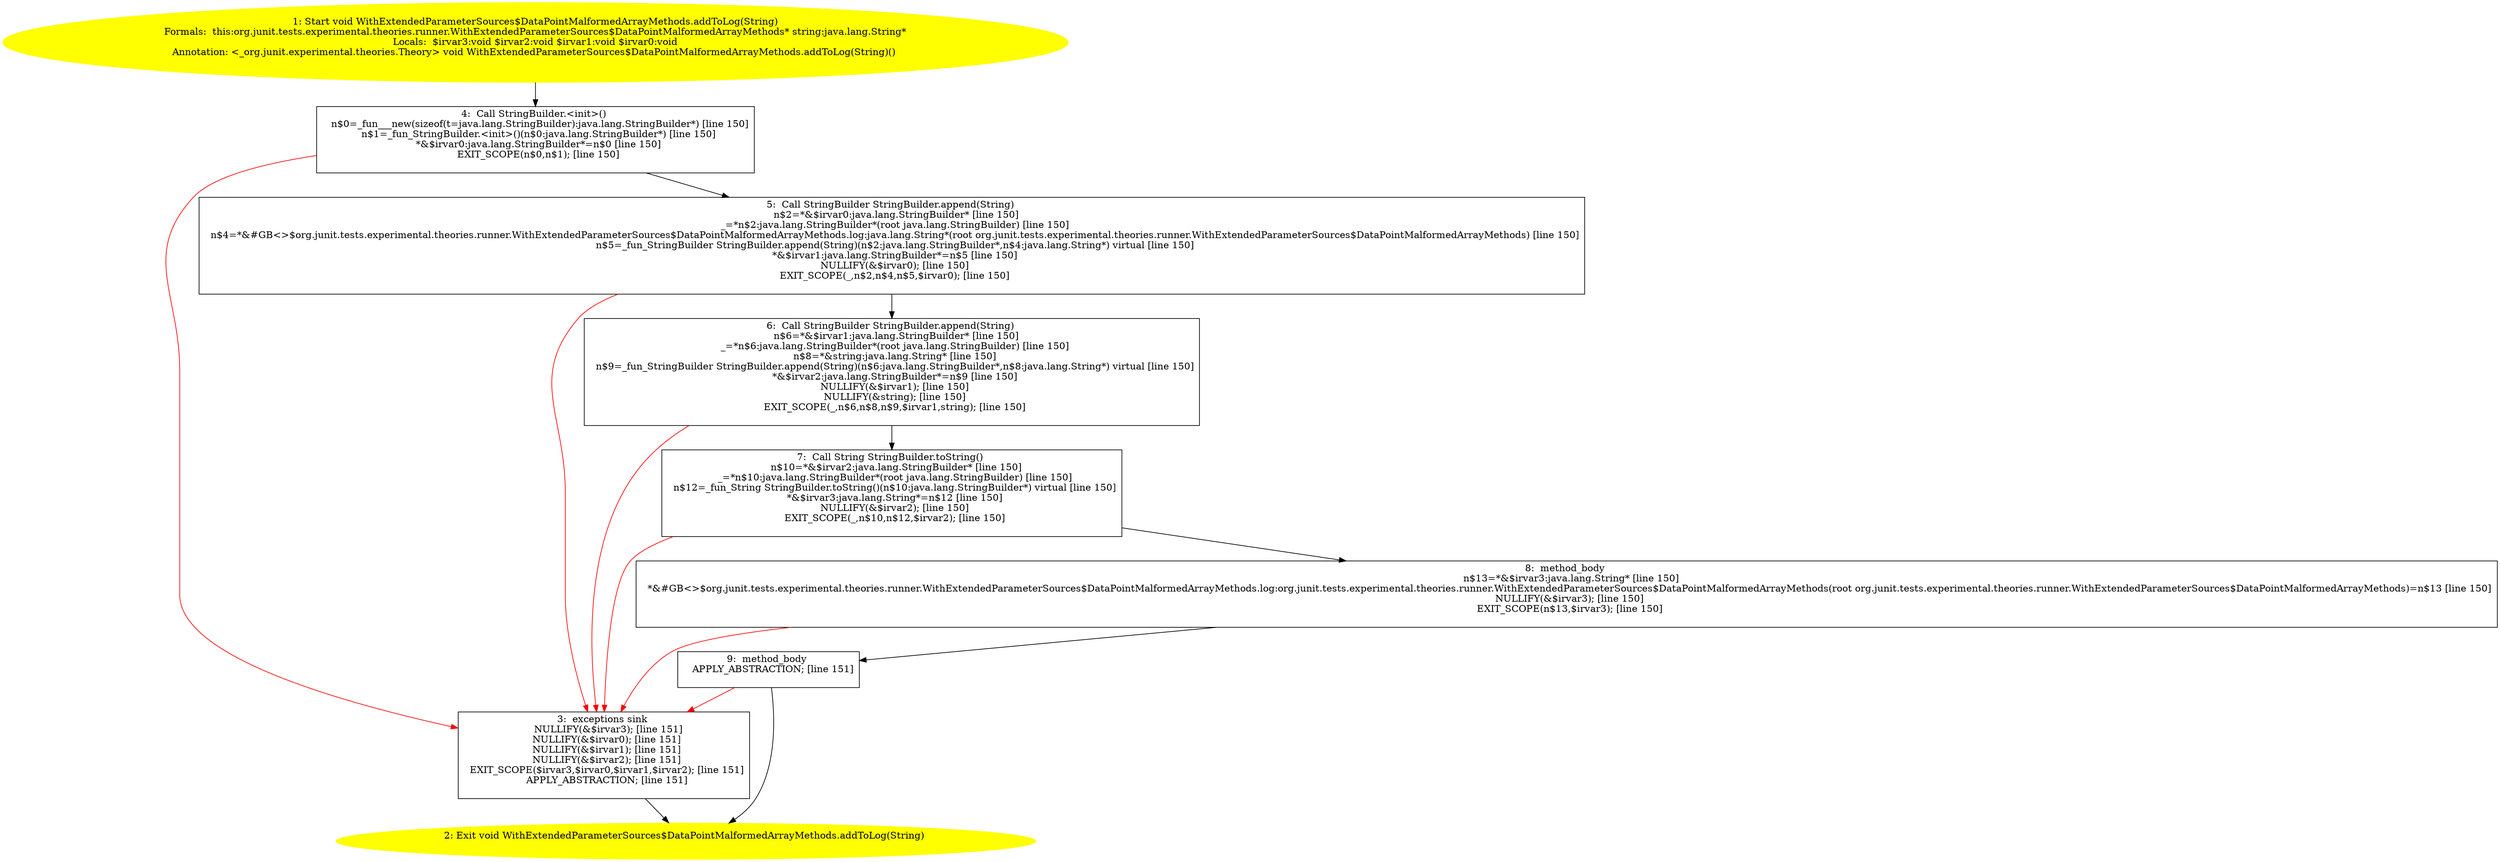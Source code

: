 /* @generated */
digraph cfg {
"org.junit.tests.experimental.theories.runner.WithExtendedParameterSources$DataPointMalformedArrayMet.29a803c50e7ef2852aa8fd2b782a9a28_1" [label="1: Start void WithExtendedParameterSources$DataPointMalformedArrayMethods.addToLog(String)\nFormals:  this:org.junit.tests.experimental.theories.runner.WithExtendedParameterSources$DataPointMalformedArrayMethods* string:java.lang.String*\nLocals:  $irvar3:void $irvar2:void $irvar1:void $irvar0:void\nAnnotation: <_org.junit.experimental.theories.Theory> void WithExtendedParameterSources$DataPointMalformedArrayMethods.addToLog(String)() \n  " color=yellow style=filled]
	

	 "org.junit.tests.experimental.theories.runner.WithExtendedParameterSources$DataPointMalformedArrayMet.29a803c50e7ef2852aa8fd2b782a9a28_1" -> "org.junit.tests.experimental.theories.runner.WithExtendedParameterSources$DataPointMalformedArrayMet.29a803c50e7ef2852aa8fd2b782a9a28_4" ;
"org.junit.tests.experimental.theories.runner.WithExtendedParameterSources$DataPointMalformedArrayMet.29a803c50e7ef2852aa8fd2b782a9a28_2" [label="2: Exit void WithExtendedParameterSources$DataPointMalformedArrayMethods.addToLog(String) \n  " color=yellow style=filled]
	

"org.junit.tests.experimental.theories.runner.WithExtendedParameterSources$DataPointMalformedArrayMet.29a803c50e7ef2852aa8fd2b782a9a28_3" [label="3:  exceptions sink \n   NULLIFY(&$irvar3); [line 151]\n  NULLIFY(&$irvar0); [line 151]\n  NULLIFY(&$irvar1); [line 151]\n  NULLIFY(&$irvar2); [line 151]\n  EXIT_SCOPE($irvar3,$irvar0,$irvar1,$irvar2); [line 151]\n  APPLY_ABSTRACTION; [line 151]\n " shape="box"]
	

	 "org.junit.tests.experimental.theories.runner.WithExtendedParameterSources$DataPointMalformedArrayMet.29a803c50e7ef2852aa8fd2b782a9a28_3" -> "org.junit.tests.experimental.theories.runner.WithExtendedParameterSources$DataPointMalformedArrayMet.29a803c50e7ef2852aa8fd2b782a9a28_2" ;
"org.junit.tests.experimental.theories.runner.WithExtendedParameterSources$DataPointMalformedArrayMet.29a803c50e7ef2852aa8fd2b782a9a28_4" [label="4:  Call StringBuilder.<init>() \n   n$0=_fun___new(sizeof(t=java.lang.StringBuilder):java.lang.StringBuilder*) [line 150]\n  n$1=_fun_StringBuilder.<init>()(n$0:java.lang.StringBuilder*) [line 150]\n  *&$irvar0:java.lang.StringBuilder*=n$0 [line 150]\n  EXIT_SCOPE(n$0,n$1); [line 150]\n " shape="box"]
	

	 "org.junit.tests.experimental.theories.runner.WithExtendedParameterSources$DataPointMalformedArrayMet.29a803c50e7ef2852aa8fd2b782a9a28_4" -> "org.junit.tests.experimental.theories.runner.WithExtendedParameterSources$DataPointMalformedArrayMet.29a803c50e7ef2852aa8fd2b782a9a28_5" ;
	 "org.junit.tests.experimental.theories.runner.WithExtendedParameterSources$DataPointMalformedArrayMet.29a803c50e7ef2852aa8fd2b782a9a28_4" -> "org.junit.tests.experimental.theories.runner.WithExtendedParameterSources$DataPointMalformedArrayMet.29a803c50e7ef2852aa8fd2b782a9a28_3" [color="red" ];
"org.junit.tests.experimental.theories.runner.WithExtendedParameterSources$DataPointMalformedArrayMet.29a803c50e7ef2852aa8fd2b782a9a28_5" [label="5:  Call StringBuilder StringBuilder.append(String) \n   n$2=*&$irvar0:java.lang.StringBuilder* [line 150]\n  _=*n$2:java.lang.StringBuilder*(root java.lang.StringBuilder) [line 150]\n  n$4=*&#GB<>$org.junit.tests.experimental.theories.runner.WithExtendedParameterSources$DataPointMalformedArrayMethods.log:java.lang.String*(root org.junit.tests.experimental.theories.runner.WithExtendedParameterSources$DataPointMalformedArrayMethods) [line 150]\n  n$5=_fun_StringBuilder StringBuilder.append(String)(n$2:java.lang.StringBuilder*,n$4:java.lang.String*) virtual [line 150]\n  *&$irvar1:java.lang.StringBuilder*=n$5 [line 150]\n  NULLIFY(&$irvar0); [line 150]\n  EXIT_SCOPE(_,n$2,n$4,n$5,$irvar0); [line 150]\n " shape="box"]
	

	 "org.junit.tests.experimental.theories.runner.WithExtendedParameterSources$DataPointMalformedArrayMet.29a803c50e7ef2852aa8fd2b782a9a28_5" -> "org.junit.tests.experimental.theories.runner.WithExtendedParameterSources$DataPointMalformedArrayMet.29a803c50e7ef2852aa8fd2b782a9a28_6" ;
	 "org.junit.tests.experimental.theories.runner.WithExtendedParameterSources$DataPointMalformedArrayMet.29a803c50e7ef2852aa8fd2b782a9a28_5" -> "org.junit.tests.experimental.theories.runner.WithExtendedParameterSources$DataPointMalformedArrayMet.29a803c50e7ef2852aa8fd2b782a9a28_3" [color="red" ];
"org.junit.tests.experimental.theories.runner.WithExtendedParameterSources$DataPointMalformedArrayMet.29a803c50e7ef2852aa8fd2b782a9a28_6" [label="6:  Call StringBuilder StringBuilder.append(String) \n   n$6=*&$irvar1:java.lang.StringBuilder* [line 150]\n  _=*n$6:java.lang.StringBuilder*(root java.lang.StringBuilder) [line 150]\n  n$8=*&string:java.lang.String* [line 150]\n  n$9=_fun_StringBuilder StringBuilder.append(String)(n$6:java.lang.StringBuilder*,n$8:java.lang.String*) virtual [line 150]\n  *&$irvar2:java.lang.StringBuilder*=n$9 [line 150]\n  NULLIFY(&$irvar1); [line 150]\n  NULLIFY(&string); [line 150]\n  EXIT_SCOPE(_,n$6,n$8,n$9,$irvar1,string); [line 150]\n " shape="box"]
	

	 "org.junit.tests.experimental.theories.runner.WithExtendedParameterSources$DataPointMalformedArrayMet.29a803c50e7ef2852aa8fd2b782a9a28_6" -> "org.junit.tests.experimental.theories.runner.WithExtendedParameterSources$DataPointMalformedArrayMet.29a803c50e7ef2852aa8fd2b782a9a28_7" ;
	 "org.junit.tests.experimental.theories.runner.WithExtendedParameterSources$DataPointMalformedArrayMet.29a803c50e7ef2852aa8fd2b782a9a28_6" -> "org.junit.tests.experimental.theories.runner.WithExtendedParameterSources$DataPointMalformedArrayMet.29a803c50e7ef2852aa8fd2b782a9a28_3" [color="red" ];
"org.junit.tests.experimental.theories.runner.WithExtendedParameterSources$DataPointMalformedArrayMet.29a803c50e7ef2852aa8fd2b782a9a28_7" [label="7:  Call String StringBuilder.toString() \n   n$10=*&$irvar2:java.lang.StringBuilder* [line 150]\n  _=*n$10:java.lang.StringBuilder*(root java.lang.StringBuilder) [line 150]\n  n$12=_fun_String StringBuilder.toString()(n$10:java.lang.StringBuilder*) virtual [line 150]\n  *&$irvar3:java.lang.String*=n$12 [line 150]\n  NULLIFY(&$irvar2); [line 150]\n  EXIT_SCOPE(_,n$10,n$12,$irvar2); [line 150]\n " shape="box"]
	

	 "org.junit.tests.experimental.theories.runner.WithExtendedParameterSources$DataPointMalformedArrayMet.29a803c50e7ef2852aa8fd2b782a9a28_7" -> "org.junit.tests.experimental.theories.runner.WithExtendedParameterSources$DataPointMalformedArrayMet.29a803c50e7ef2852aa8fd2b782a9a28_8" ;
	 "org.junit.tests.experimental.theories.runner.WithExtendedParameterSources$DataPointMalformedArrayMet.29a803c50e7ef2852aa8fd2b782a9a28_7" -> "org.junit.tests.experimental.theories.runner.WithExtendedParameterSources$DataPointMalformedArrayMet.29a803c50e7ef2852aa8fd2b782a9a28_3" [color="red" ];
"org.junit.tests.experimental.theories.runner.WithExtendedParameterSources$DataPointMalformedArrayMet.29a803c50e7ef2852aa8fd2b782a9a28_8" [label="8:  method_body \n   n$13=*&$irvar3:java.lang.String* [line 150]\n  *&#GB<>$org.junit.tests.experimental.theories.runner.WithExtendedParameterSources$DataPointMalformedArrayMethods.log:org.junit.tests.experimental.theories.runner.WithExtendedParameterSources$DataPointMalformedArrayMethods(root org.junit.tests.experimental.theories.runner.WithExtendedParameterSources$DataPointMalformedArrayMethods)=n$13 [line 150]\n  NULLIFY(&$irvar3); [line 150]\n  EXIT_SCOPE(n$13,$irvar3); [line 150]\n " shape="box"]
	

	 "org.junit.tests.experimental.theories.runner.WithExtendedParameterSources$DataPointMalformedArrayMet.29a803c50e7ef2852aa8fd2b782a9a28_8" -> "org.junit.tests.experimental.theories.runner.WithExtendedParameterSources$DataPointMalformedArrayMet.29a803c50e7ef2852aa8fd2b782a9a28_9" ;
	 "org.junit.tests.experimental.theories.runner.WithExtendedParameterSources$DataPointMalformedArrayMet.29a803c50e7ef2852aa8fd2b782a9a28_8" -> "org.junit.tests.experimental.theories.runner.WithExtendedParameterSources$DataPointMalformedArrayMet.29a803c50e7ef2852aa8fd2b782a9a28_3" [color="red" ];
"org.junit.tests.experimental.theories.runner.WithExtendedParameterSources$DataPointMalformedArrayMet.29a803c50e7ef2852aa8fd2b782a9a28_9" [label="9:  method_body \n   APPLY_ABSTRACTION; [line 151]\n " shape="box"]
	

	 "org.junit.tests.experimental.theories.runner.WithExtendedParameterSources$DataPointMalformedArrayMet.29a803c50e7ef2852aa8fd2b782a9a28_9" -> "org.junit.tests.experimental.theories.runner.WithExtendedParameterSources$DataPointMalformedArrayMet.29a803c50e7ef2852aa8fd2b782a9a28_2" ;
	 "org.junit.tests.experimental.theories.runner.WithExtendedParameterSources$DataPointMalformedArrayMet.29a803c50e7ef2852aa8fd2b782a9a28_9" -> "org.junit.tests.experimental.theories.runner.WithExtendedParameterSources$DataPointMalformedArrayMet.29a803c50e7ef2852aa8fd2b782a9a28_3" [color="red" ];
}
